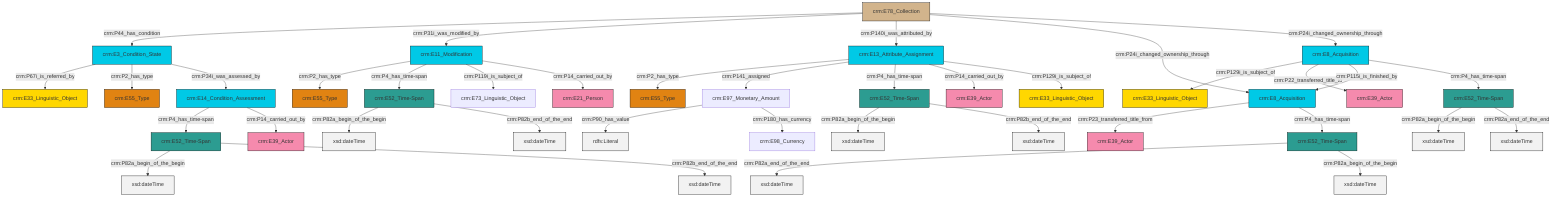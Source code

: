 graph TD
classDef Literal fill:#f2f2f2,stroke:#000000;
classDef CRM_Entity fill:#FFFFFF,stroke:#000000;
classDef Temporal_Entity fill:#00C9E6, stroke:#000000;
classDef Type fill:#E18312, stroke:#000000;
classDef Time-Span fill:#2C9C91, stroke:#000000;
classDef Appellation fill:#FFEB7F, stroke:#000000;
classDef Place fill:#008836, stroke:#000000;
classDef Persistent_Item fill:#B266B2, stroke:#000000;
classDef Conceptual_Object fill:#FFD700, stroke:#000000;
classDef Physical_Thing fill:#D2B48C, stroke:#000000;
classDef Actor fill:#f58aad, stroke:#000000;
classDef PC_Classes fill:#4ce600, stroke:#000000;
classDef Multi fill:#cccccc,stroke:#000000;

0["crm:E52_Time-Span"]:::Time-Span -->|crm:P82a_begin_of_the_begin| 1[xsd:dateTime]:::Literal
2["crm:E52_Time-Span"]:::Time-Span -->|crm:P82a_end_of_the_end| 3[xsd:dateTime]:::Literal
4["crm:E3_Condition_State"]:::Temporal_Entity -->|crm:P67i_is_referred_by| 5["crm:E33_Linguistic_Object"]:::Conceptual_Object
6["crm:E13_Attribute_Assignment"]:::Temporal_Entity -->|crm:P2_has_type| 7["crm:E55_Type"]:::Type
8["crm:E8_Acquisition"]:::Temporal_Entity -->|crm:P129i_is_subject_of| 9["crm:E33_Linguistic_Object"]:::Conceptual_Object
10["crm:E14_Condition_Assessment"]:::Temporal_Entity -->|crm:P4_has_time-span| 11["crm:E52_Time-Span"]:::Time-Span
12["crm:E52_Time-Span"]:::Time-Span -->|crm:P82a_begin_of_the_begin| 13[xsd:dateTime]:::Literal
14["crm:E78_Collection"]:::Physical_Thing -->|crm:P44_has_condition| 4["crm:E3_Condition_State"]:::Temporal_Entity
4["crm:E3_Condition_State"]:::Temporal_Entity -->|crm:P2_has_type| 15["crm:E55_Type"]:::Type
14["crm:E78_Collection"]:::Physical_Thing -->|crm:P31i_was_modified_by| 22["crm:E11_Modification"]:::Temporal_Entity
10["crm:E14_Condition_Assessment"]:::Temporal_Entity -->|crm:P14_carried_out_by| 23["crm:E39_Actor"]:::Actor
6["crm:E13_Attribute_Assignment"]:::Temporal_Entity -->|crm:P141_assigned| 31["crm:E97_Monetary_Amount"]:::Default
32["crm:E8_Acquisition"]:::Temporal_Entity -->|crm:P23_transferred_title_from| 16["crm:E39_Actor"]:::Actor
22["crm:E11_Modification"]:::Temporal_Entity -->|crm:P2_has_type| 20["crm:E55_Type"]:::Type
4["crm:E3_Condition_State"]:::Temporal_Entity -->|crm:P34i_was_assessed_by| 10["crm:E14_Condition_Assessment"]:::Temporal_Entity
6["crm:E13_Attribute_Assignment"]:::Temporal_Entity -->|crm:P4_has_time-span| 34["crm:E52_Time-Span"]:::Time-Span
0["crm:E52_Time-Span"]:::Time-Span -->|crm:P82a_end_of_the_end| 35[xsd:dateTime]:::Literal
2["crm:E52_Time-Span"]:::Time-Span -->|crm:P82a_begin_of_the_begin| 36[xsd:dateTime]:::Literal
32["crm:E8_Acquisition"]:::Temporal_Entity -->|crm:P4_has_time-span| 2["crm:E52_Time-Span"]:::Time-Span
14["crm:E78_Collection"]:::Physical_Thing -->|crm:P140i_was_attributed_by| 6["crm:E13_Attribute_Assignment"]:::Temporal_Entity
14["crm:E78_Collection"]:::Physical_Thing -->|crm:P24i_changed_ownership_through| 32["crm:E8_Acquisition"]:::Temporal_Entity
12["crm:E52_Time-Span"]:::Time-Span -->|crm:P82b_end_of_the_end| 40[xsd:dateTime]:::Literal
8["crm:E8_Acquisition"]:::Temporal_Entity -->|crm:P22_transferred_title_to| 37["crm:E39_Actor"]:::Actor
6["crm:E13_Attribute_Assignment"]:::Temporal_Entity -->|crm:P14_carried_out_by| 18["crm:E39_Actor"]:::Actor
34["crm:E52_Time-Span"]:::Time-Span -->|crm:P82a_begin_of_the_begin| 44[xsd:dateTime]:::Literal
22["crm:E11_Modification"]:::Temporal_Entity -->|crm:P4_has_time-span| 12["crm:E52_Time-Span"]:::Time-Span
8["crm:E8_Acquisition"]:::Temporal_Entity -->|crm:P115i_is_finished_by| 32["crm:E8_Acquisition"]:::Temporal_Entity
14["crm:E78_Collection"]:::Physical_Thing -->|crm:P24i_changed_ownership_through| 8["crm:E8_Acquisition"]:::Temporal_Entity
31["crm:E97_Monetary_Amount"]:::Default -->|crm:P90_has_value| 50[rdfs:Literal]:::Literal
8["crm:E8_Acquisition"]:::Temporal_Entity -->|crm:P4_has_time-span| 0["crm:E52_Time-Span"]:::Time-Span
34["crm:E52_Time-Span"]:::Time-Span -->|crm:P82b_end_of_the_end| 56[xsd:dateTime]:::Literal
22["crm:E11_Modification"]:::Temporal_Entity -->|crm:P119i_is_subject_of| 27["crm:E73_Linguistic_Object"]:::Default
6["crm:E13_Attribute_Assignment"]:::Temporal_Entity -->|crm:P129i_is_subject_of| 47["crm:E33_Linguistic_Object"]:::Conceptual_Object
11["crm:E52_Time-Span"]:::Time-Span -->|crm:P82a_begin_of_the_begin| 59[xsd:dateTime]:::Literal
22["crm:E11_Modification"]:::Temporal_Entity -->|crm:P14_carried_out_by| 45["crm:E21_Person"]:::Actor
11["crm:E52_Time-Span"]:::Time-Span -->|crm:P82b_end_of_the_end| 61[xsd:dateTime]:::Literal
31["crm:E97_Monetary_Amount"]:::Default -->|crm:P180_has_currency| 29["crm:E98_Currency"]:::Default